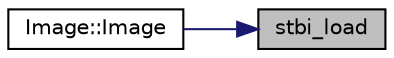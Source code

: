 digraph "stbi_load"
{
 // LATEX_PDF_SIZE
  edge [fontname="Helvetica",fontsize="10",labelfontname="Helvetica",labelfontsize="10"];
  node [fontname="Helvetica",fontsize="10",shape=record];
  rankdir="RL";
  Node1 [label="stbi_load",height=0.2,width=0.4,color="black", fillcolor="grey75", style="filled", fontcolor="black",tooltip=" "];
  Node1 -> Node2 [dir="back",color="midnightblue",fontsize="10",style="solid",fontname="Helvetica"];
  Node2 [label="Image::Image",height=0.2,width=0.4,color="black", fillcolor="white", style="filled",URL="$structImage.html#a9a7eb017b8c9babc495030a6d5e34e5a",tooltip="Construct a new Image object from image in path."];
}
